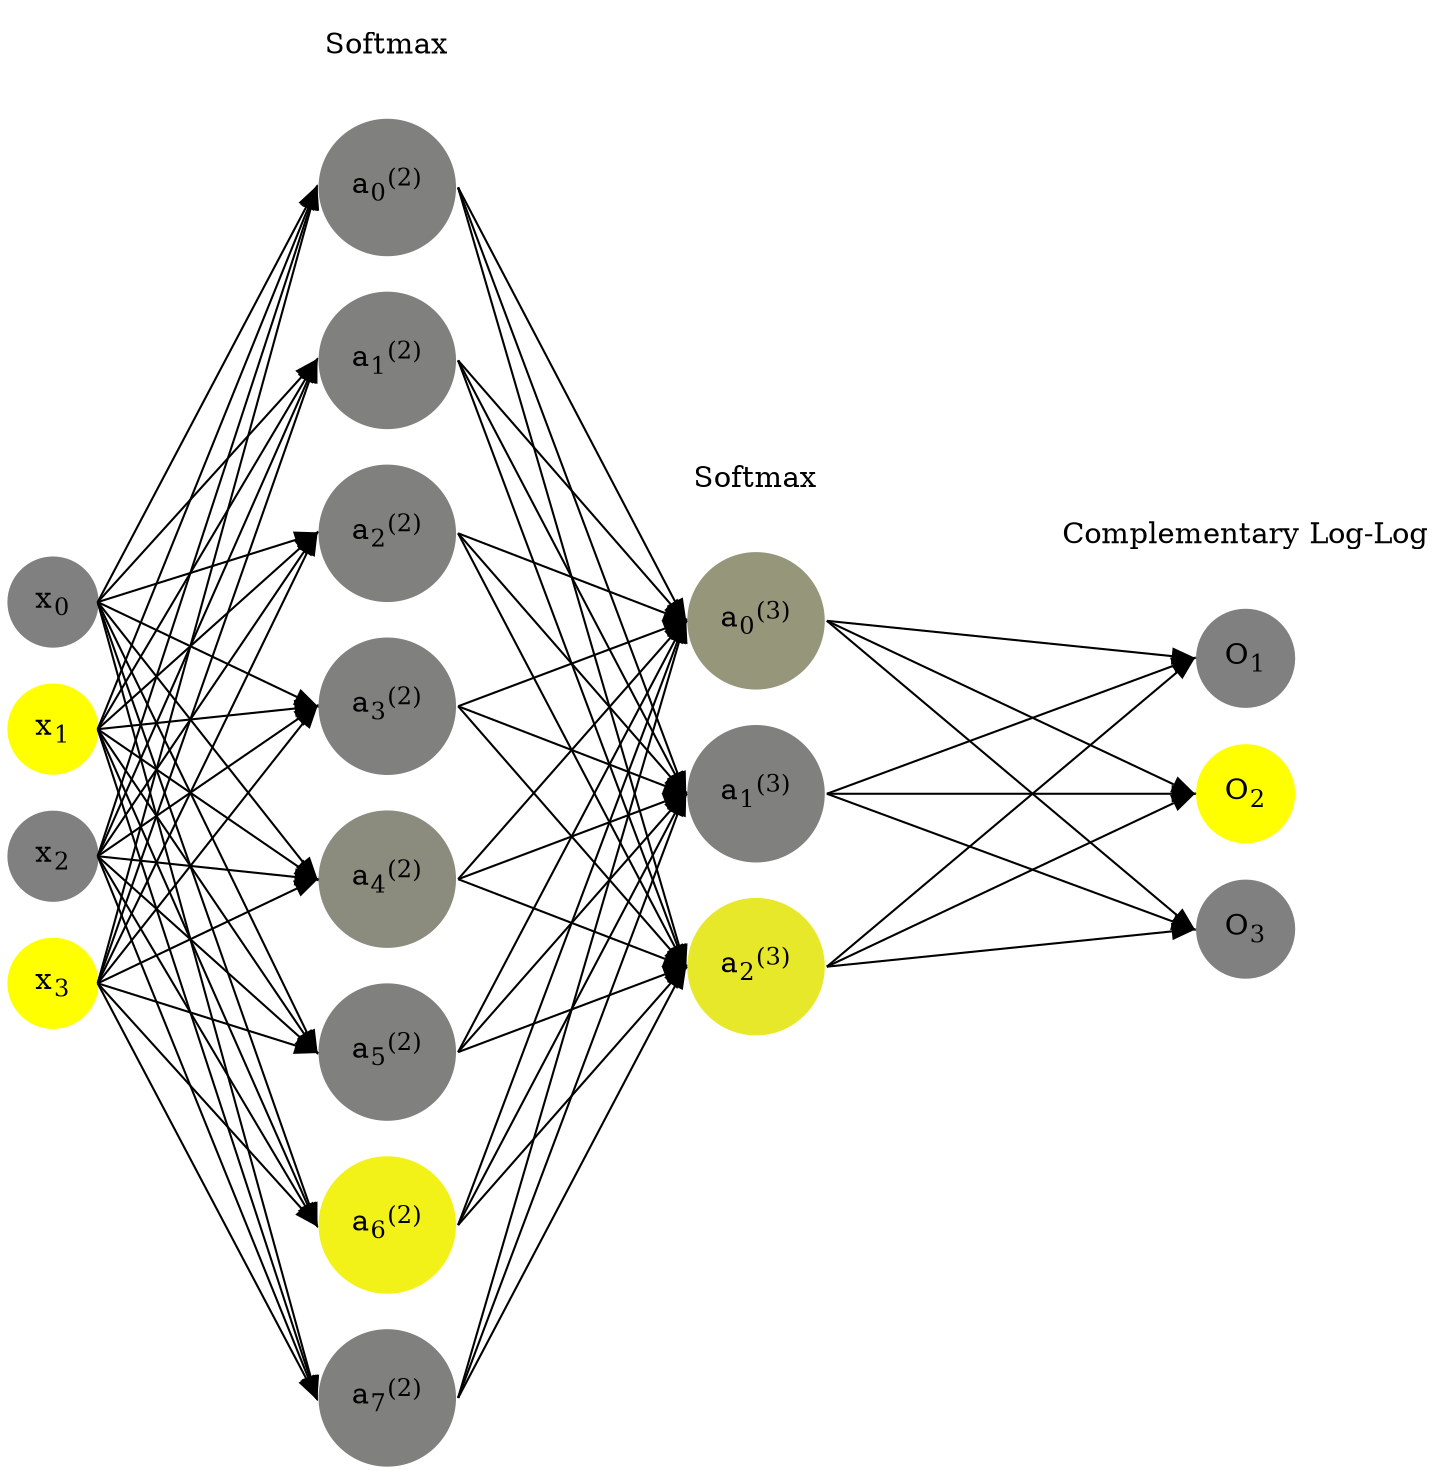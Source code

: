 digraph G {
	rankdir = LR;
	splines=false;
	edge[style=invis];
	ranksep= 1.4;
	{
	node [shape=circle, color="0.1667, 0.0, 0.5", style=filled, fillcolor="0.1667, 0.0, 0.5"];
	x0 [label=<x<sub>0</sub>>];
	}
	{
	node [shape=circle, color="0.1667, 1.0, 1.0", style=filled, fillcolor="0.1667, 1.0, 1.0"];
	x1 [label=<x<sub>1</sub>>];
	}
	{
	node [shape=circle, color="0.1667, 0.0, 0.5", style=filled, fillcolor="0.1667, 0.0, 0.5"];
	x2 [label=<x<sub>2</sub>>];
	}
	{
	node [shape=circle, color="0.1667, 1.0, 1.0", style=filled, fillcolor="0.1667, 1.0, 1.0"];
	x3 [label=<x<sub>3</sub>>];
	}
	{
	node [shape=circle, color="0.1667, 0.003102, 0.501551", style=filled, fillcolor="0.1667, 0.003102, 0.501551"];
	a02 [label=<a<sub>0</sub><sup>(2)</sup>>];
	}
	{
	node [shape=circle, color="0.1667, 0.002396, 0.501198", style=filled, fillcolor="0.1667, 0.002396, 0.501198"];
	a12 [label=<a<sub>1</sub><sup>(2)</sup>>];
	}
	{
	node [shape=circle, color="0.1667, 0.004987, 0.502493", style=filled, fillcolor="0.1667, 0.004987, 0.502493"];
	a22 [label=<a<sub>2</sub><sup>(2)</sup>>];
	}
	{
	node [shape=circle, color="0.1667, 0.000398, 0.500199", style=filled, fillcolor="0.1667, 0.000398, 0.500199"];
	a32 [label=<a<sub>3</sub><sup>(2)</sup>>];
	}
	{
	node [shape=circle, color="0.1667, 0.092030, 0.546015", style=filled, fillcolor="0.1667, 0.092030, 0.546015"];
	a42 [label=<a<sub>4</sub><sup>(2)</sup>>];
	}
	{
	node [shape=circle, color="0.1667, 0.000177, 0.500088", style=filled, fillcolor="0.1667, 0.000177, 0.500088"];
	a52 [label=<a<sub>5</sub><sup>(2)</sup>>];
	}
	{
	node [shape=circle, color="0.1667, 0.896825, 0.948412", style=filled, fillcolor="0.1667, 0.896825, 0.948412"];
	a62 [label=<a<sub>6</sub><sup>(2)</sup>>];
	}
	{
	node [shape=circle, color="0.1667, 0.000086, 0.500043", style=filled, fillcolor="0.1667, 0.000086, 0.500043"];
	a72 [label=<a<sub>7</sub><sup>(2)</sup>>];
	}
	{
	node [shape=circle, color="0.1667, 0.179240, 0.589620", style=filled, fillcolor="0.1667, 0.179240, 0.589620"];
	a03 [label=<a<sub>0</sub><sup>(3)</sup>>];
	}
	{
	node [shape=circle, color="0.1667, 0.003802, 0.501901", style=filled, fillcolor="0.1667, 0.003802, 0.501901"];
	a13 [label=<a<sub>1</sub><sup>(3)</sup>>];
	}
	{
	node [shape=circle, color="0.1667, 0.816958, 0.908479", style=filled, fillcolor="0.1667, 0.816958, 0.908479"];
	a23 [label=<a<sub>2</sub><sup>(3)</sup>>];
	}
	{
	node [shape=circle, color="0.1667, 0.0, 0.5", style=filled, fillcolor="0.1667, 0.0, 0.5"];
	O1 [label=<O<sub>1</sub>>];
	}
	{
	node [shape=circle, color="0.1667, 1.0, 1.0", style=filled, fillcolor="0.1667, 1.0, 1.0"];
	O2 [label=<O<sub>2</sub>>];
	}
	{
	node [shape=circle, color="0.1667, 0.0, 0.5", style=filled, fillcolor="0.1667, 0.0, 0.5"];
	O3 [label=<O<sub>3</sub>>];
	}
	{
	rank=same;
	x0->x1->x2->x3;
	}
	{
	rank=same;
	a02->a12->a22->a32->a42->a52->a62->a72;
	}
	{
	rank=same;
	a03->a13->a23;
	}
	{
	rank=same;
	O1->O2->O3;
	}
	l1 [shape=plaintext,label="Softmax"];
	l1->a02;
	{rank=same; l1;a02};
	l2 [shape=plaintext,label="Softmax"];
	l2->a03;
	{rank=same; l2;a03};
	l3 [shape=plaintext,label="Complementary Log-Log"];
	l3->O1;
	{rank=same; l3;O1};
edge[style=solid, tailport=e, headport=w];
	{x0;x1;x2;x3} -> {a02;a12;a22;a32;a42;a52;a62;a72};
	{a02;a12;a22;a32;a42;a52;a62;a72} -> {a03;a13;a23};
	{a03;a13;a23} -> {O1,O2,O3};
}